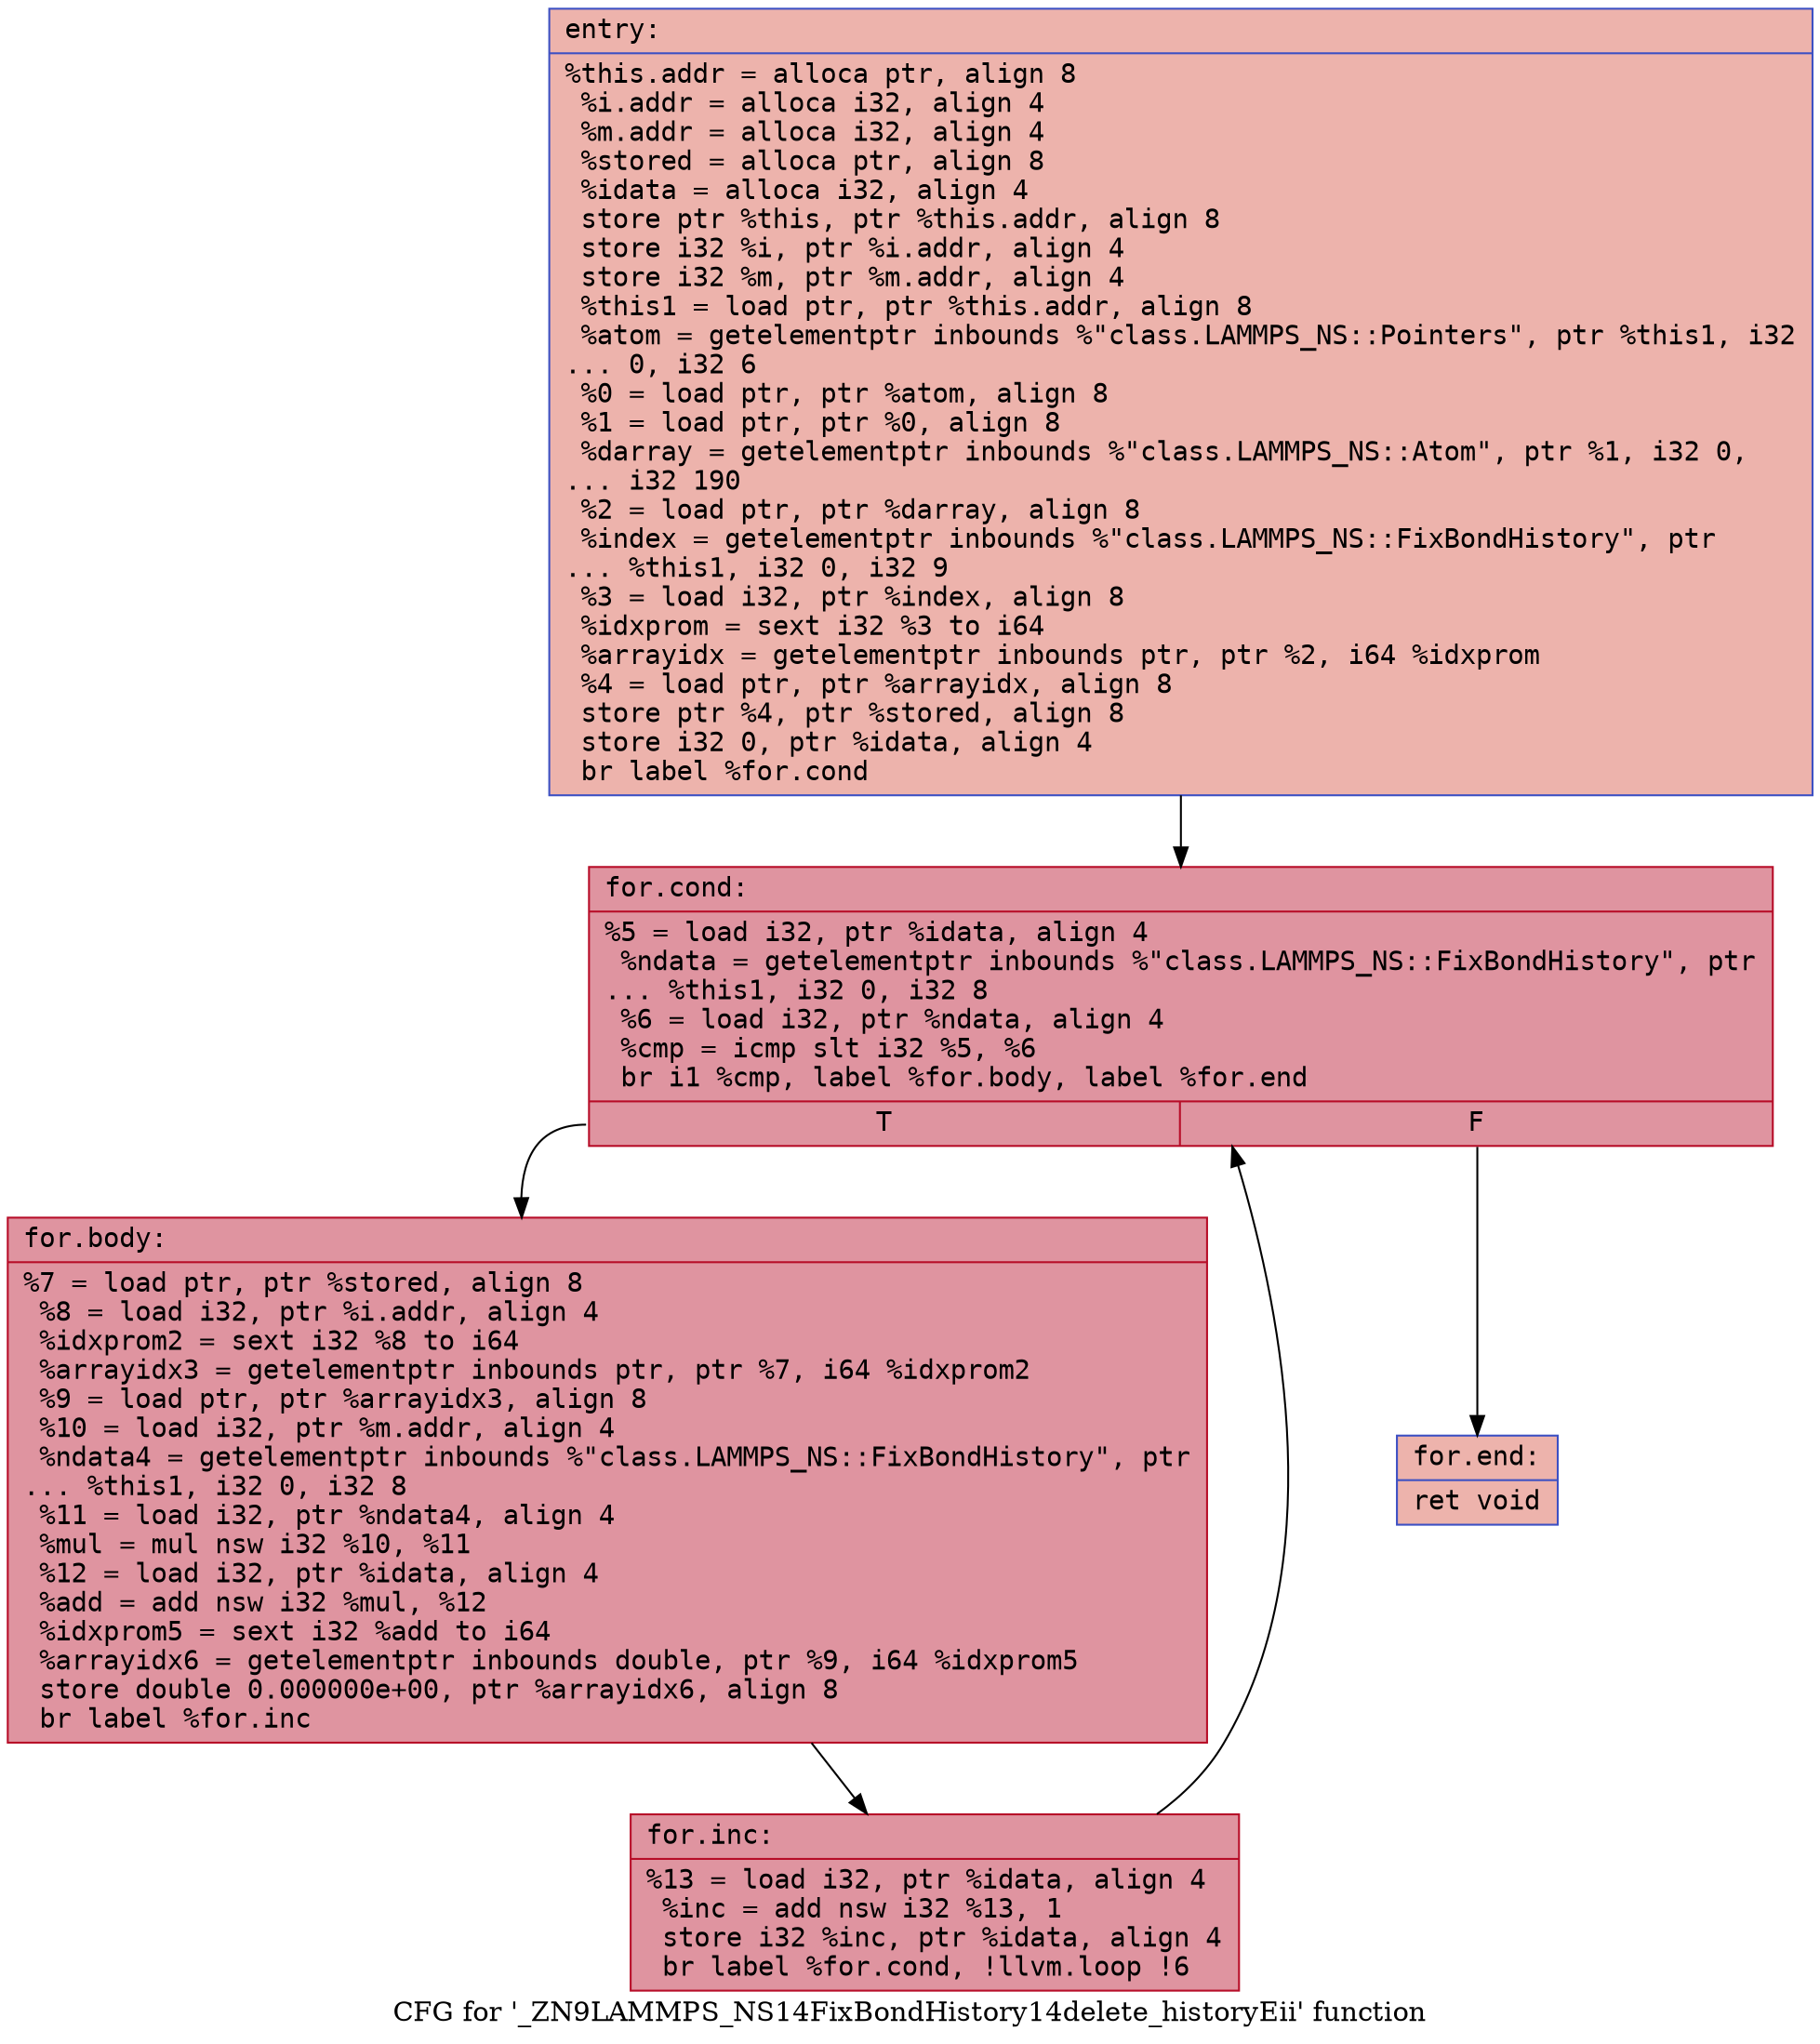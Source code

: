 digraph "CFG for '_ZN9LAMMPS_NS14FixBondHistory14delete_historyEii' function" {
	label="CFG for '_ZN9LAMMPS_NS14FixBondHistory14delete_historyEii' function";

	Node0x55e722cef990 [shape=record,color="#3d50c3ff", style=filled, fillcolor="#d6524470" fontname="Courier",label="{entry:\l|  %this.addr = alloca ptr, align 8\l  %i.addr = alloca i32, align 4\l  %m.addr = alloca i32, align 4\l  %stored = alloca ptr, align 8\l  %idata = alloca i32, align 4\l  store ptr %this, ptr %this.addr, align 8\l  store i32 %i, ptr %i.addr, align 4\l  store i32 %m, ptr %m.addr, align 4\l  %this1 = load ptr, ptr %this.addr, align 8\l  %atom = getelementptr inbounds %\"class.LAMMPS_NS::Pointers\", ptr %this1, i32\l... 0, i32 6\l  %0 = load ptr, ptr %atom, align 8\l  %1 = load ptr, ptr %0, align 8\l  %darray = getelementptr inbounds %\"class.LAMMPS_NS::Atom\", ptr %1, i32 0,\l... i32 190\l  %2 = load ptr, ptr %darray, align 8\l  %index = getelementptr inbounds %\"class.LAMMPS_NS::FixBondHistory\", ptr\l... %this1, i32 0, i32 9\l  %3 = load i32, ptr %index, align 8\l  %idxprom = sext i32 %3 to i64\l  %arrayidx = getelementptr inbounds ptr, ptr %2, i64 %idxprom\l  %4 = load ptr, ptr %arrayidx, align 8\l  store ptr %4, ptr %stored, align 8\l  store i32 0, ptr %idata, align 4\l  br label %for.cond\l}"];
	Node0x55e722cef990 -> Node0x55e722cf07f0[tooltip="entry -> for.cond\nProbability 100.00%" ];
	Node0x55e722cf07f0 [shape=record,color="#b70d28ff", style=filled, fillcolor="#b70d2870" fontname="Courier",label="{for.cond:\l|  %5 = load i32, ptr %idata, align 4\l  %ndata = getelementptr inbounds %\"class.LAMMPS_NS::FixBondHistory\", ptr\l... %this1, i32 0, i32 8\l  %6 = load i32, ptr %ndata, align 4\l  %cmp = icmp slt i32 %5, %6\l  br i1 %cmp, label %for.body, label %for.end\l|{<s0>T|<s1>F}}"];
	Node0x55e722cf07f0:s0 -> Node0x55e722cf0b70[tooltip="for.cond -> for.body\nProbability 96.88%" ];
	Node0x55e722cf07f0:s1 -> Node0x55e722cf0bf0[tooltip="for.cond -> for.end\nProbability 3.12%" ];
	Node0x55e722cf0b70 [shape=record,color="#b70d28ff", style=filled, fillcolor="#b70d2870" fontname="Courier",label="{for.body:\l|  %7 = load ptr, ptr %stored, align 8\l  %8 = load i32, ptr %i.addr, align 4\l  %idxprom2 = sext i32 %8 to i64\l  %arrayidx3 = getelementptr inbounds ptr, ptr %7, i64 %idxprom2\l  %9 = load ptr, ptr %arrayidx3, align 8\l  %10 = load i32, ptr %m.addr, align 4\l  %ndata4 = getelementptr inbounds %\"class.LAMMPS_NS::FixBondHistory\", ptr\l... %this1, i32 0, i32 8\l  %11 = load i32, ptr %ndata4, align 4\l  %mul = mul nsw i32 %10, %11\l  %12 = load i32, ptr %idata, align 4\l  %add = add nsw i32 %mul, %12\l  %idxprom5 = sext i32 %add to i64\l  %arrayidx6 = getelementptr inbounds double, ptr %9, i64 %idxprom5\l  store double 0.000000e+00, ptr %arrayidx6, align 8\l  br label %for.inc\l}"];
	Node0x55e722cf0b70 -> Node0x55e722cf1780[tooltip="for.body -> for.inc\nProbability 100.00%" ];
	Node0x55e722cf1780 [shape=record,color="#b70d28ff", style=filled, fillcolor="#b70d2870" fontname="Courier",label="{for.inc:\l|  %13 = load i32, ptr %idata, align 4\l  %inc = add nsw i32 %13, 1\l  store i32 %inc, ptr %idata, align 4\l  br label %for.cond, !llvm.loop !6\l}"];
	Node0x55e722cf1780 -> Node0x55e722cf07f0[tooltip="for.inc -> for.cond\nProbability 100.00%" ];
	Node0x55e722cf0bf0 [shape=record,color="#3d50c3ff", style=filled, fillcolor="#d6524470" fontname="Courier",label="{for.end:\l|  ret void\l}"];
}
